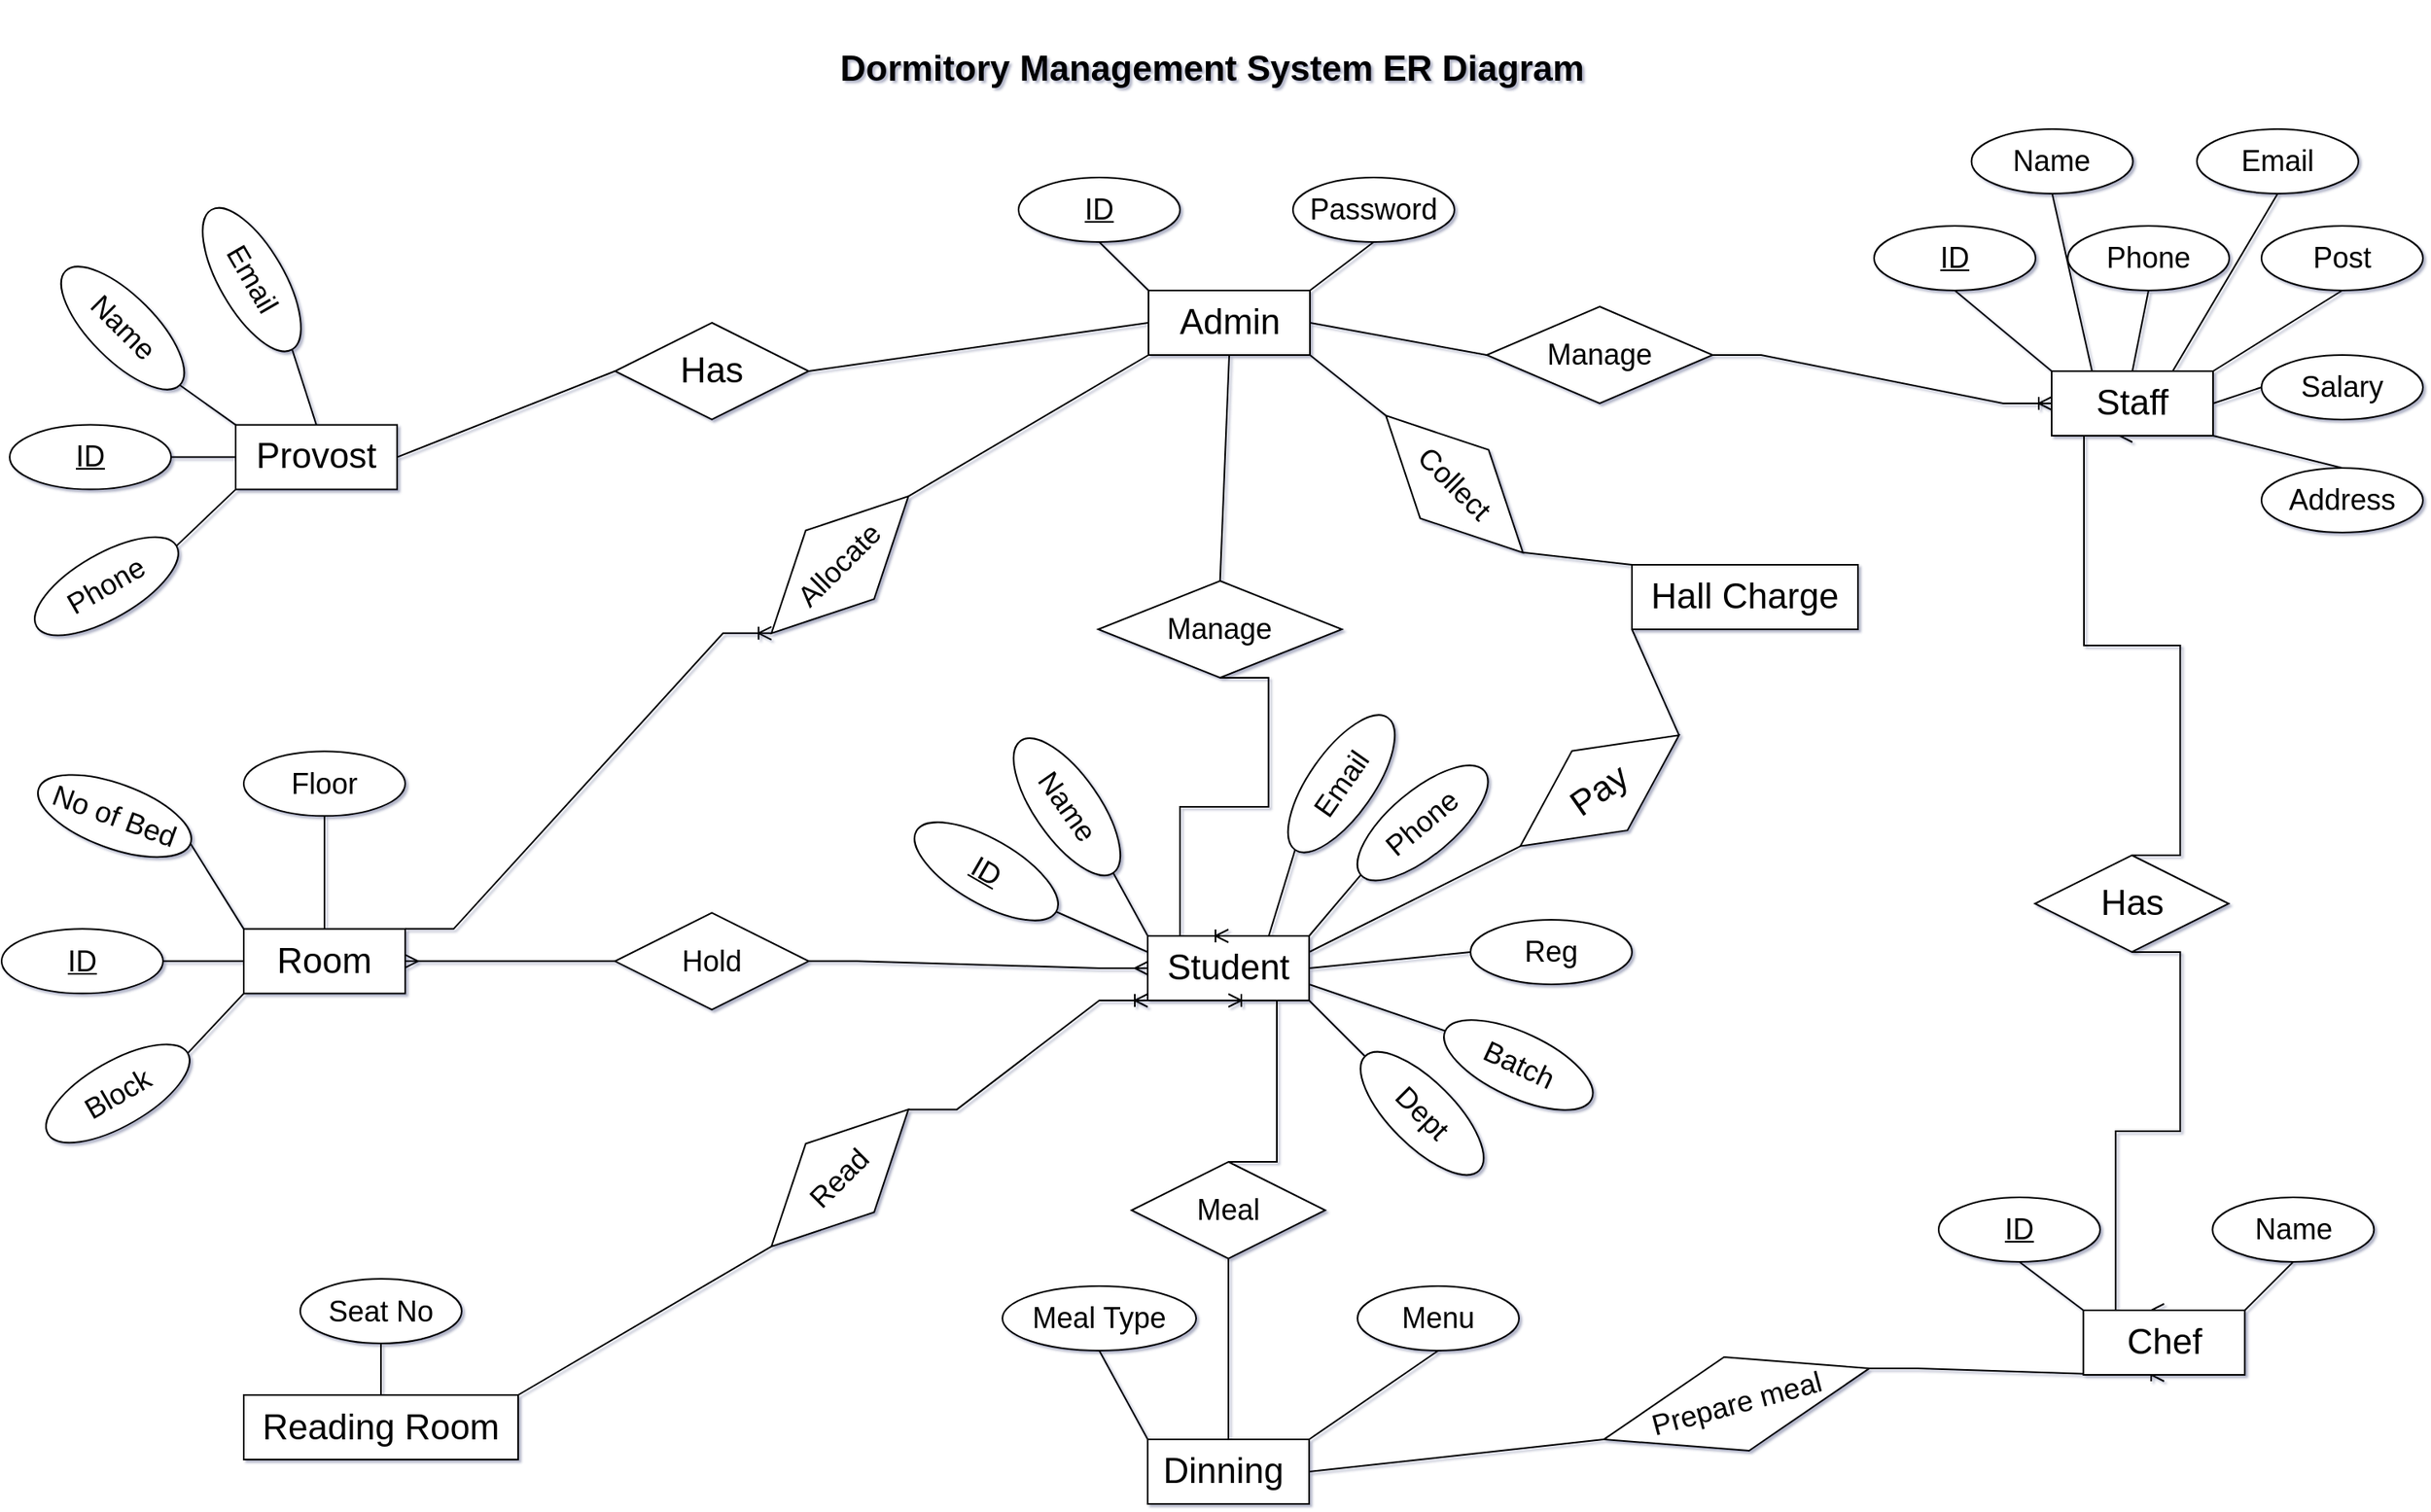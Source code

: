 <mxfile version="20.8.10" type="device"><diagram id="R2lEEEUBdFMjLlhIrx00" name="Page-1"><mxGraphModel dx="1985" dy="1075" grid="1" gridSize="10" guides="1" tooltips="1" connect="1" arrows="1" fold="1" page="1" pageScale="1" pageWidth="850" pageHeight="1100" background="#ffffff" math="0" shadow="1" extFonts="Permanent Marker^https://fonts.googleapis.com/css?family=Permanent+Marker"><root><mxCell id="0"/><mxCell id="1" parent="0"/><mxCell id="vmOcX7wyVVu0I0GaRcEc-2" value="Dormitory Management System ER Diagram" style="text;align=center;fontStyle=1;verticalAlign=middle;spacingLeft=3;spacingRight=3;strokeColor=none;rotatable=0;points=[[0,0.5],[1,0.5]];portConstraint=eastwest;fontSize=22;" vertex="1" parent="1"><mxGeometry x="600" y="20" width="480" height="80" as="geometry"/></mxCell><mxCell id="vmOcX7wyVVu0I0GaRcEc-7" value="Student" style="whiteSpace=wrap;html=1;align=center;fontSize=22;" vertex="1" parent="1"><mxGeometry x="800" y="600" width="100" height="40" as="geometry"/></mxCell><mxCell id="vmOcX7wyVVu0I0GaRcEc-8" value="Hall Charge" style="whiteSpace=wrap;html=1;align=center;fontSize=22;" vertex="1" parent="1"><mxGeometry x="1100" y="370" width="140" height="40" as="geometry"/></mxCell><mxCell id="vmOcX7wyVVu0I0GaRcEc-17" value="Collect" style="shape=rhombus;perimeter=rhombusPerimeter;whiteSpace=wrap;html=1;align=center;fontSize=18;rotation=45;" vertex="1" parent="1"><mxGeometry x="930" y="290" width="120" height="60" as="geometry"/></mxCell><mxCell id="vmOcX7wyVVu0I0GaRcEc-18" value="Hold" style="shape=rhombus;perimeter=rhombusPerimeter;whiteSpace=wrap;html=1;align=center;fontSize=18;" vertex="1" parent="1"><mxGeometry x="470" y="585.68" width="120" height="60" as="geometry"/></mxCell><mxCell id="vmOcX7wyVVu0I0GaRcEc-19" value="Allocate" style="shape=rhombus;perimeter=rhombusPerimeter;whiteSpace=wrap;html=1;align=center;fontSize=18;rotation=-45;" vertex="1" parent="1"><mxGeometry x="549.34" y="340" width="120" height="60" as="geometry"/></mxCell><mxCell id="vmOcX7wyVVu0I0GaRcEc-21" value="Has" style="shape=rhombus;perimeter=rhombusPerimeter;whiteSpace=wrap;html=1;align=center;fontSize=22;rotation=0;" vertex="1" parent="1"><mxGeometry x="470" y="220" width="120" height="60" as="geometry"/></mxCell><mxCell id="vmOcX7wyVVu0I0GaRcEc-22" value="Manage" style="shape=rhombus;perimeter=rhombusPerimeter;whiteSpace=wrap;html=1;align=center;fontSize=18;" vertex="1" parent="1"><mxGeometry x="1010" y="210" width="140" height="60" as="geometry"/></mxCell><mxCell id="vmOcX7wyVVu0I0GaRcEc-23" value="Has" style="shape=rhombus;perimeter=rhombusPerimeter;whiteSpace=wrap;html=1;align=center;fontSize=22;" vertex="1" parent="1"><mxGeometry x="1349.66" y="550" width="120" height="60" as="geometry"/></mxCell><mxCell id="vmOcX7wyVVu0I0GaRcEc-24" value="Prepare meal" style="shape=rhombus;perimeter=rhombusPerimeter;whiteSpace=wrap;html=1;align=center;fontSize=18;rotation=-15;" vertex="1" parent="1"><mxGeometry x="1079.66" y="860" width="170.34" height="60" as="geometry"/></mxCell><mxCell id="vmOcX7wyVVu0I0GaRcEc-25" value="Meal" style="shape=rhombus;perimeter=rhombusPerimeter;whiteSpace=wrap;html=1;align=center;fontSize=18;" vertex="1" parent="1"><mxGeometry x="790" y="740" width="120" height="60" as="geometry"/></mxCell><mxCell id="vmOcX7wyVVu0I0GaRcEc-26" value="Read" style="shape=rhombus;perimeter=rhombusPerimeter;whiteSpace=wrap;html=1;align=center;fontSize=18;rotation=-45;" vertex="1" parent="1"><mxGeometry x="549.34" y="720" width="120" height="60" as="geometry"/></mxCell><mxCell id="vmOcX7wyVVu0I0GaRcEc-27" value="Pay" style="shape=rhombus;perimeter=rhombusPerimeter;whiteSpace=wrap;html=1;align=center;fontSize=22;rotation=-35;" vertex="1" parent="1"><mxGeometry x="1020" y="480" width="120" height="60" as="geometry"/></mxCell><mxCell id="vmOcX7wyVVu0I0GaRcEc-28" value="Manage" style="shape=rhombus;perimeter=rhombusPerimeter;whiteSpace=wrap;html=1;align=center;fontSize=18;" vertex="1" parent="1"><mxGeometry x="769.34" y="380" width="151" height="60" as="geometry"/></mxCell><mxCell id="vmOcX7wyVVu0I0GaRcEc-30" value="" style="endArrow=none;html=1;rounded=0;fontSize=22;exitX=0.5;exitY=1;exitDx=0;exitDy=0;entryX=0.5;entryY=0;entryDx=0;entryDy=0;" edge="1" parent="1" source="vmOcX7wyVVu0I0GaRcEc-3" target="vmOcX7wyVVu0I0GaRcEc-28"><mxGeometry relative="1" as="geometry"><mxPoint x="440" y="390" as="sourcePoint"/><mxPoint x="600" y="390" as="targetPoint"/></mxGeometry></mxCell><mxCell id="vmOcX7wyVVu0I0GaRcEc-33" value="" style="endArrow=none;html=1;rounded=0;fontSize=18;exitX=1;exitY=0.5;exitDx=0;exitDy=0;entryX=0;entryY=0.5;entryDx=0;entryDy=0;" edge="1" parent="1" source="vmOcX7wyVVu0I0GaRcEc-3" target="vmOcX7wyVVu0I0GaRcEc-22"><mxGeometry relative="1" as="geometry"><mxPoint x="650" y="260" as="sourcePoint"/><mxPoint x="760" y="260" as="targetPoint"/></mxGeometry></mxCell><mxCell id="vmOcX7wyVVu0I0GaRcEc-35" value="" style="edgeStyle=entityRelationEdgeStyle;fontSize=12;html=1;endArrow=ERoneToMany;rounded=0;entryX=0.5;entryY=0;entryDx=0;entryDy=0;exitX=0.5;exitY=1;exitDx=0;exitDy=0;" edge="1" parent="1" source="vmOcX7wyVVu0I0GaRcEc-28" target="vmOcX7wyVVu0I0GaRcEc-7"><mxGeometry width="100" height="100" relative="1" as="geometry"><mxPoint x="590" y="510" as="sourcePoint"/><mxPoint x="690" y="410" as="targetPoint"/></mxGeometry></mxCell><mxCell id="vmOcX7wyVVu0I0GaRcEc-36" value="" style="edgeStyle=entityRelationEdgeStyle;fontSize=12;html=1;endArrow=ERoneToMany;rounded=0;entryX=0;entryY=0.5;entryDx=0;entryDy=0;" edge="1" parent="1" source="vmOcX7wyVVu0I0GaRcEc-22" target="vmOcX7wyVVu0I0GaRcEc-4"><mxGeometry width="100" height="100" relative="1" as="geometry"><mxPoint x="890" y="400" as="sourcePoint"/><mxPoint x="990" y="300" as="targetPoint"/></mxGeometry></mxCell><mxCell id="vmOcX7wyVVu0I0GaRcEc-38" value="" style="edgeStyle=entityRelationEdgeStyle;fontSize=12;html=1;endArrow=ERmany;rounded=0;entryX=0.5;entryY=1;entryDx=0;entryDy=0;exitX=0.5;exitY=0;exitDx=0;exitDy=0;" edge="1" parent="1" source="vmOcX7wyVVu0I0GaRcEc-23" target="vmOcX7wyVVu0I0GaRcEc-4"><mxGeometry width="100" height="100" relative="1" as="geometry"><mxPoint x="690" y="570" as="sourcePoint"/><mxPoint x="790" y="470" as="targetPoint"/></mxGeometry></mxCell><mxCell id="vmOcX7wyVVu0I0GaRcEc-41" value="" style="endArrow=none;html=1;rounded=0;fontSize=18;entryX=0;entryY=0.5;entryDx=0;entryDy=0;exitX=1;exitY=0.5;exitDx=0;exitDy=0;" edge="1" parent="1" source="vmOcX7wyVVu0I0GaRcEc-5" target="vmOcX7wyVVu0I0GaRcEc-21"><mxGeometry relative="1" as="geometry"><mxPoint x="340" y="300" as="sourcePoint"/><mxPoint x="410" y="300" as="targetPoint"/></mxGeometry></mxCell><mxCell id="vmOcX7wyVVu0I0GaRcEc-43" value="" style="endArrow=none;html=1;rounded=0;fontSize=18;entryX=0;entryY=0.5;entryDx=0;entryDy=0;exitX=1;exitY=0.5;exitDx=0;exitDy=0;" edge="1" parent="1" source="vmOcX7wyVVu0I0GaRcEc-21" target="vmOcX7wyVVu0I0GaRcEc-3"><mxGeometry relative="1" as="geometry"><mxPoint x="590" y="280" as="sourcePoint"/><mxPoint x="750" y="280" as="targetPoint"/></mxGeometry></mxCell><mxCell id="vmOcX7wyVVu0I0GaRcEc-44" value="" style="edgeStyle=entityRelationEdgeStyle;fontSize=12;html=1;endArrow=ERmany;rounded=0;entryX=0;entryY=0.5;entryDx=0;entryDy=0;exitX=1;exitY=0.5;exitDx=0;exitDy=0;" edge="1" parent="1" source="vmOcX7wyVVu0I0GaRcEc-18" target="vmOcX7wyVVu0I0GaRcEc-7"><mxGeometry width="100" height="100" relative="1" as="geometry"><mxPoint x="740" y="760" as="sourcePoint"/><mxPoint x="840" y="660" as="targetPoint"/></mxGeometry></mxCell><mxCell id="vmOcX7wyVVu0I0GaRcEc-45" value="" style="edgeStyle=entityRelationEdgeStyle;fontSize=12;html=1;endArrow=ERmany;rounded=0;entryX=1;entryY=0.5;entryDx=0;entryDy=0;exitX=0;exitY=0.5;exitDx=0;exitDy=0;" edge="1" parent="1" source="vmOcX7wyVVu0I0GaRcEc-18" target="vmOcX7wyVVu0I0GaRcEc-6"><mxGeometry width="100" height="100" relative="1" as="geometry"><mxPoint x="740" y="760" as="sourcePoint"/><mxPoint x="840" y="660" as="targetPoint"/></mxGeometry></mxCell><mxCell id="vmOcX7wyVVu0I0GaRcEc-46" value="" style="edgeStyle=entityRelationEdgeStyle;fontSize=12;html=1;endArrow=ERmany;rounded=0;entryX=0.5;entryY=0;entryDx=0;entryDy=0;exitX=0.5;exitY=1;exitDx=0;exitDy=0;" edge="1" parent="1" source="vmOcX7wyVVu0I0GaRcEc-23" target="vmOcX7wyVVu0I0GaRcEc-13"><mxGeometry width="100" height="100" relative="1" as="geometry"><mxPoint x="740" y="760" as="sourcePoint"/><mxPoint x="840" y="660" as="targetPoint"/></mxGeometry></mxCell><mxCell id="vmOcX7wyVVu0I0GaRcEc-48" value="" style="endArrow=none;html=1;rounded=0;fontSize=18;exitX=1;exitY=0;exitDx=0;exitDy=0;entryX=0;entryY=0.5;entryDx=0;entryDy=0;" edge="1" parent="1" source="vmOcX7wyVVu0I0GaRcEc-11" target="vmOcX7wyVVu0I0GaRcEc-26"><mxGeometry relative="1" as="geometry"><mxPoint x="710" y="710" as="sourcePoint"/><mxPoint x="870" y="710" as="targetPoint"/></mxGeometry></mxCell><mxCell id="vmOcX7wyVVu0I0GaRcEc-49" value="" style="endArrow=none;html=1;rounded=0;fontSize=18;entryX=0.5;entryY=1;entryDx=0;entryDy=0;exitX=0.5;exitY=0;exitDx=0;exitDy=0;" edge="1" parent="1" source="vmOcX7wyVVu0I0GaRcEc-12" target="vmOcX7wyVVu0I0GaRcEc-25"><mxGeometry relative="1" as="geometry"><mxPoint x="600" y="920" as="sourcePoint"/><mxPoint x="870" y="710" as="targetPoint"/></mxGeometry></mxCell><mxCell id="vmOcX7wyVVu0I0GaRcEc-51" value="" style="edgeStyle=entityRelationEdgeStyle;fontSize=12;html=1;endArrow=ERoneToMany;rounded=0;exitX=0.5;exitY=0;exitDx=0;exitDy=0;entryX=0.5;entryY=1;entryDx=0;entryDy=0;" edge="1" parent="1" source="vmOcX7wyVVu0I0GaRcEc-25" target="vmOcX7wyVVu0I0GaRcEc-7"><mxGeometry width="100" height="100" relative="1" as="geometry"><mxPoint x="740" y="760" as="sourcePoint"/><mxPoint x="600" y="660" as="targetPoint"/></mxGeometry></mxCell><mxCell id="vmOcX7wyVVu0I0GaRcEc-52" value="" style="edgeStyle=entityRelationEdgeStyle;fontSize=12;html=1;endArrow=ERoneToMany;rounded=0;entryX=0;entryY=1;entryDx=0;entryDy=0;exitX=1;exitY=0.5;exitDx=0;exitDy=0;" edge="1" parent="1" source="vmOcX7wyVVu0I0GaRcEc-26" target="vmOcX7wyVVu0I0GaRcEc-7"><mxGeometry width="100" height="100" relative="1" as="geometry"><mxPoint x="740" y="760" as="sourcePoint"/><mxPoint x="840" y="660" as="targetPoint"/></mxGeometry></mxCell><mxCell id="vmOcX7wyVVu0I0GaRcEc-53" value="" style="endArrow=none;html=1;rounded=0;fontSize=18;exitX=1;exitY=0.5;exitDx=0;exitDy=0;entryX=0;entryY=0.5;entryDx=0;entryDy=0;" edge="1" parent="1" source="vmOcX7wyVVu0I0GaRcEc-12" target="vmOcX7wyVVu0I0GaRcEc-24"><mxGeometry relative="1" as="geometry"><mxPoint x="710" y="710" as="sourcePoint"/><mxPoint x="870" y="710" as="targetPoint"/></mxGeometry></mxCell><mxCell id="vmOcX7wyVVu0I0GaRcEc-54" value="" style="edgeStyle=entityRelationEdgeStyle;fontSize=12;html=1;endArrow=ERoneToMany;rounded=0;exitX=1;exitY=0.5;exitDx=0;exitDy=0;entryX=0.5;entryY=1;entryDx=0;entryDy=0;" edge="1" parent="1" source="vmOcX7wyVVu0I0GaRcEc-24" target="vmOcX7wyVVu0I0GaRcEc-13"><mxGeometry width="100" height="100" relative="1" as="geometry"><mxPoint x="740" y="760" as="sourcePoint"/><mxPoint x="990" y="870" as="targetPoint"/></mxGeometry></mxCell><mxCell id="vmOcX7wyVVu0I0GaRcEc-55" value="" style="endArrow=none;html=1;rounded=0;fontSize=18;exitX=1;exitY=1;exitDx=0;exitDy=0;entryX=0;entryY=0.5;entryDx=0;entryDy=0;" edge="1" parent="1" source="vmOcX7wyVVu0I0GaRcEc-3" target="vmOcX7wyVVu0I0GaRcEc-17"><mxGeometry relative="1" as="geometry"><mxPoint x="710" y="460" as="sourcePoint"/><mxPoint x="870" y="460" as="targetPoint"/></mxGeometry></mxCell><mxCell id="vmOcX7wyVVu0I0GaRcEc-56" value="" style="endArrow=none;html=1;rounded=0;fontSize=18;entryX=0;entryY=0;entryDx=0;entryDy=0;exitX=1;exitY=0.5;exitDx=0;exitDy=0;" edge="1" parent="1" source="vmOcX7wyVVu0I0GaRcEc-17" target="vmOcX7wyVVu0I0GaRcEc-8"><mxGeometry relative="1" as="geometry"><mxPoint x="790" y="400" as="sourcePoint"/><mxPoint x="950" y="400" as="targetPoint"/></mxGeometry></mxCell><mxCell id="vmOcX7wyVVu0I0GaRcEc-57" value="" style="endArrow=none;html=1;rounded=0;fontSize=18;exitX=1;exitY=0.25;exitDx=0;exitDy=0;entryX=0;entryY=0.5;entryDx=0;entryDy=0;" edge="1" parent="1" source="vmOcX7wyVVu0I0GaRcEc-7" target="vmOcX7wyVVu0I0GaRcEc-27"><mxGeometry relative="1" as="geometry"><mxPoint x="710" y="460" as="sourcePoint"/><mxPoint x="870" y="460" as="targetPoint"/></mxGeometry></mxCell><mxCell id="vmOcX7wyVVu0I0GaRcEc-58" value="" style="endArrow=none;html=1;rounded=0;fontSize=18;exitX=1;exitY=0.5;exitDx=0;exitDy=0;entryX=0;entryY=1;entryDx=0;entryDy=0;" edge="1" parent="1" source="vmOcX7wyVVu0I0GaRcEc-27" target="vmOcX7wyVVu0I0GaRcEc-8"><mxGeometry relative="1" as="geometry"><mxPoint x="710" y="460" as="sourcePoint"/><mxPoint x="870" y="460" as="targetPoint"/></mxGeometry></mxCell><mxCell id="vmOcX7wyVVu0I0GaRcEc-59" value="" style="endArrow=none;html=1;rounded=0;fontSize=18;entryX=0;entryY=1;entryDx=0;entryDy=0;exitX=1;exitY=0.5;exitDx=0;exitDy=0;" edge="1" parent="1" source="vmOcX7wyVVu0I0GaRcEc-19" target="vmOcX7wyVVu0I0GaRcEc-3"><mxGeometry relative="1" as="geometry"><mxPoint x="710" y="460" as="sourcePoint"/><mxPoint x="870" y="460" as="targetPoint"/></mxGeometry></mxCell><mxCell id="vmOcX7wyVVu0I0GaRcEc-60" value="" style="edgeStyle=entityRelationEdgeStyle;fontSize=12;html=1;endArrow=ERoneToMany;rounded=0;exitX=1;exitY=0;exitDx=0;exitDy=0;entryX=0;entryY=0.5;entryDx=0;entryDy=0;" edge="1" parent="1" source="vmOcX7wyVVu0I0GaRcEc-6" target="vmOcX7wyVVu0I0GaRcEc-19"><mxGeometry width="100" height="100" relative="1" as="geometry"><mxPoint x="740" y="510" as="sourcePoint"/><mxPoint x="840" y="410" as="targetPoint"/></mxGeometry></mxCell><mxCell id="vmOcX7wyVVu0I0GaRcEc-62" value="ID" style="ellipse;whiteSpace=wrap;html=1;align=center;fontStyle=4;fontSize=18;rotation=30;" vertex="1" parent="1"><mxGeometry x="650" y="540" width="100" height="40" as="geometry"/></mxCell><mxCell id="vmOcX7wyVVu0I0GaRcEc-73" value="Name" style="ellipse;whiteSpace=wrap;html=1;align=center;fontSize=18;rotation=55;" vertex="1" parent="1"><mxGeometry x="700" y="500" width="100" height="40" as="geometry"/></mxCell><mxCell id="vmOcX7wyVVu0I0GaRcEc-74" value="Phone" style="ellipse;whiteSpace=wrap;html=1;align=center;fontSize=18;rotation=-40;" vertex="1" parent="1"><mxGeometry x="920.34" y="510" width="100" height="40" as="geometry"/></mxCell><mxCell id="vmOcX7wyVVu0I0GaRcEc-110" value="Batch" style="ellipse;whiteSpace=wrap;html=1;align=center;fontSize=18;rotation=25;" vertex="1" parent="1"><mxGeometry x="979.66" y="660" width="100" height="40" as="geometry"/></mxCell><mxCell id="vmOcX7wyVVu0I0GaRcEc-111" value="Dept" style="ellipse;whiteSpace=wrap;html=1;align=center;fontSize=18;rotation=45;" vertex="1" parent="1"><mxGeometry x="920.0" y="690" width="100" height="40" as="geometry"/></mxCell><mxCell id="vmOcX7wyVVu0I0GaRcEc-112" value="Reg" style="ellipse;whiteSpace=wrap;html=1;align=center;fontSize=18;rotation=0;" vertex="1" parent="1"><mxGeometry x="1000" y="590" width="100" height="40" as="geometry"/></mxCell><mxCell id="vmOcX7wyVVu0I0GaRcEc-115" value="" style="endArrow=none;html=1;rounded=0;fontSize=18;exitX=1;exitY=0.5;exitDx=0;exitDy=0;entryX=0;entryY=0.25;entryDx=0;entryDy=0;" edge="1" parent="1" source="vmOcX7wyVVu0I0GaRcEc-62" target="vmOcX7wyVVu0I0GaRcEc-7"><mxGeometry relative="1" as="geometry"><mxPoint x="610" y="660" as="sourcePoint"/><mxPoint x="770" y="660" as="targetPoint"/></mxGeometry></mxCell><mxCell id="vmOcX7wyVVu0I0GaRcEc-116" value="" style="endArrow=none;html=1;rounded=0;fontSize=18;exitX=1;exitY=0.5;exitDx=0;exitDy=0;entryX=0;entryY=0;entryDx=0;entryDy=0;" edge="1" parent="1" source="vmOcX7wyVVu0I0GaRcEc-73" target="vmOcX7wyVVu0I0GaRcEc-7"><mxGeometry relative="1" as="geometry"><mxPoint x="560" y="660" as="sourcePoint"/><mxPoint x="720" y="660" as="targetPoint"/></mxGeometry></mxCell><mxCell id="vmOcX7wyVVu0I0GaRcEc-117" value="" style="endArrow=none;html=1;rounded=0;fontSize=18;exitX=0;exitY=0.5;exitDx=0;exitDy=0;entryX=0.75;entryY=0;entryDx=0;entryDy=0;" edge="1" parent="1" source="vmOcX7wyVVu0I0GaRcEc-289" target="vmOcX7wyVVu0I0GaRcEc-7"><mxGeometry relative="1" as="geometry"><mxPoint x="890" y="570" as="sourcePoint"/><mxPoint x="720" y="660" as="targetPoint"/></mxGeometry></mxCell><mxCell id="vmOcX7wyVVu0I0GaRcEc-118" value="" style="endArrow=none;html=1;rounded=0;fontSize=18;exitX=1;exitY=0;exitDx=0;exitDy=0;entryX=0;entryY=0.5;entryDx=0;entryDy=0;" edge="1" parent="1" source="vmOcX7wyVVu0I0GaRcEc-7" target="vmOcX7wyVVu0I0GaRcEc-74"><mxGeometry relative="1" as="geometry"><mxPoint x="560" y="660" as="sourcePoint"/><mxPoint x="720" y="660" as="targetPoint"/></mxGeometry></mxCell><mxCell id="vmOcX7wyVVu0I0GaRcEc-119" value="" style="endArrow=none;html=1;rounded=0;fontSize=18;entryX=0;entryY=0.5;entryDx=0;entryDy=0;exitX=1;exitY=0.5;exitDx=0;exitDy=0;" edge="1" parent="1" source="vmOcX7wyVVu0I0GaRcEc-7" target="vmOcX7wyVVu0I0GaRcEc-112"><mxGeometry relative="1" as="geometry"><mxPoint x="560" y="660" as="sourcePoint"/><mxPoint x="720" y="660" as="targetPoint"/></mxGeometry></mxCell><mxCell id="vmOcX7wyVVu0I0GaRcEc-120" value="" style="endArrow=none;html=1;rounded=0;fontSize=18;entryX=0;entryY=0.5;entryDx=0;entryDy=0;exitX=1;exitY=0.75;exitDx=0;exitDy=0;" edge="1" parent="1" source="vmOcX7wyVVu0I0GaRcEc-7" target="vmOcX7wyVVu0I0GaRcEc-110"><mxGeometry relative="1" as="geometry"><mxPoint x="560" y="660" as="sourcePoint"/><mxPoint x="720" y="660" as="targetPoint"/></mxGeometry></mxCell><mxCell id="vmOcX7wyVVu0I0GaRcEc-121" value="" style="endArrow=none;html=1;rounded=0;fontSize=18;exitX=1;exitY=1;exitDx=0;exitDy=0;entryX=0;entryY=0.5;entryDx=0;entryDy=0;" edge="1" parent="1" source="vmOcX7wyVVu0I0GaRcEc-7" target="vmOcX7wyVVu0I0GaRcEc-111"><mxGeometry relative="1" as="geometry"><mxPoint x="560" y="660" as="sourcePoint"/><mxPoint x="720" y="660" as="targetPoint"/></mxGeometry></mxCell><mxCell id="vmOcX7wyVVu0I0GaRcEc-123" value="" style="group" vertex="1" connectable="0" parent="1"><mxGeometry x="1250" y="100" width="340" height="250" as="geometry"/></mxCell><mxCell id="vmOcX7wyVVu0I0GaRcEc-4" value="Staff" style="whiteSpace=wrap;html=1;align=center;fontSize=22;" vertex="1" parent="vmOcX7wyVVu0I0GaRcEc-123"><mxGeometry x="110" y="150" width="100" height="40" as="geometry"/></mxCell><mxCell id="vmOcX7wyVVu0I0GaRcEc-61" value="ID" style="ellipse;whiteSpace=wrap;html=1;align=center;fontStyle=4;fontSize=18;" vertex="1" parent="vmOcX7wyVVu0I0GaRcEc-123"><mxGeometry y="60" width="100" height="40" as="geometry"/></mxCell><mxCell id="vmOcX7wyVVu0I0GaRcEc-65" value="Phone" style="ellipse;whiteSpace=wrap;html=1;align=center;fontSize=18;" vertex="1" parent="vmOcX7wyVVu0I0GaRcEc-123"><mxGeometry x="120" y="60" width="100" height="40" as="geometry"/></mxCell><mxCell id="vmOcX7wyVVu0I0GaRcEc-66" value="Post" style="ellipse;whiteSpace=wrap;html=1;align=center;fontSize=18;" vertex="1" parent="vmOcX7wyVVu0I0GaRcEc-123"><mxGeometry x="240" y="60" width="100" height="40" as="geometry"/></mxCell><mxCell id="vmOcX7wyVVu0I0GaRcEc-68" value="Email" style="ellipse;whiteSpace=wrap;html=1;align=center;fontSize=18;" vertex="1" parent="vmOcX7wyVVu0I0GaRcEc-123"><mxGeometry x="200" width="100" height="40" as="geometry"/></mxCell><mxCell id="vmOcX7wyVVu0I0GaRcEc-69" value="Salary" style="ellipse;whiteSpace=wrap;html=1;align=center;fontSize=18;rotation=0;" vertex="1" parent="vmOcX7wyVVu0I0GaRcEc-123"><mxGeometry x="240" y="140" width="100" height="40" as="geometry"/></mxCell><mxCell id="vmOcX7wyVVu0I0GaRcEc-70" value="Address" style="ellipse;whiteSpace=wrap;html=1;align=center;fontSize=18;" vertex="1" parent="vmOcX7wyVVu0I0GaRcEc-123"><mxGeometry x="240" y="210" width="100" height="40" as="geometry"/></mxCell><mxCell id="vmOcX7wyVVu0I0GaRcEc-86" value="Name" style="ellipse;whiteSpace=wrap;html=1;align=center;fontSize=18;" vertex="1" parent="vmOcX7wyVVu0I0GaRcEc-123"><mxGeometry x="60.34" width="100" height="40" as="geometry"/></mxCell><mxCell id="vmOcX7wyVVu0I0GaRcEc-103" value="" style="endArrow=none;html=1;rounded=0;fontSize=18;exitX=0.5;exitY=1;exitDx=0;exitDy=0;entryX=0;entryY=0;entryDx=0;entryDy=0;" edge="1" parent="vmOcX7wyVVu0I0GaRcEc-123" source="vmOcX7wyVVu0I0GaRcEc-61" target="vmOcX7wyVVu0I0GaRcEc-4"><mxGeometry relative="1" as="geometry"><mxPoint x="90" y="120" as="sourcePoint"/><mxPoint x="250" y="120" as="targetPoint"/></mxGeometry></mxCell><mxCell id="vmOcX7wyVVu0I0GaRcEc-104" value="" style="endArrow=none;html=1;rounded=0;fontSize=18;exitX=0.5;exitY=1;exitDx=0;exitDy=0;entryX=0.25;entryY=0;entryDx=0;entryDy=0;" edge="1" parent="vmOcX7wyVVu0I0GaRcEc-123" source="vmOcX7wyVVu0I0GaRcEc-86" target="vmOcX7wyVVu0I0GaRcEc-4"><mxGeometry relative="1" as="geometry"><mxPoint x="90" y="120" as="sourcePoint"/><mxPoint x="250" y="120" as="targetPoint"/></mxGeometry></mxCell><mxCell id="vmOcX7wyVVu0I0GaRcEc-105" value="" style="endArrow=none;html=1;rounded=0;fontSize=18;exitX=0.5;exitY=1;exitDx=0;exitDy=0;entryX=0.5;entryY=0;entryDx=0;entryDy=0;" edge="1" parent="vmOcX7wyVVu0I0GaRcEc-123" source="vmOcX7wyVVu0I0GaRcEc-65" target="vmOcX7wyVVu0I0GaRcEc-4"><mxGeometry relative="1" as="geometry"><mxPoint x="90" y="120" as="sourcePoint"/><mxPoint x="250" y="120" as="targetPoint"/></mxGeometry></mxCell><mxCell id="vmOcX7wyVVu0I0GaRcEc-106" value="" style="endArrow=none;html=1;rounded=0;fontSize=18;entryX=0.5;entryY=1;entryDx=0;entryDy=0;exitX=1;exitY=0;exitDx=0;exitDy=0;" edge="1" parent="vmOcX7wyVVu0I0GaRcEc-123" source="vmOcX7wyVVu0I0GaRcEc-4" target="vmOcX7wyVVu0I0GaRcEc-66"><mxGeometry relative="1" as="geometry"><mxPoint x="90" y="120" as="sourcePoint"/><mxPoint x="250" y="120" as="targetPoint"/></mxGeometry></mxCell><mxCell id="vmOcX7wyVVu0I0GaRcEc-107" value="" style="endArrow=none;html=1;rounded=0;fontSize=18;entryX=0.5;entryY=1;entryDx=0;entryDy=0;exitX=0.75;exitY=0;exitDx=0;exitDy=0;" edge="1" parent="vmOcX7wyVVu0I0GaRcEc-123" source="vmOcX7wyVVu0I0GaRcEc-4" target="vmOcX7wyVVu0I0GaRcEc-68"><mxGeometry relative="1" as="geometry"><mxPoint x="90" y="120" as="sourcePoint"/><mxPoint x="250" y="120" as="targetPoint"/></mxGeometry></mxCell><mxCell id="vmOcX7wyVVu0I0GaRcEc-108" value="" style="endArrow=none;html=1;rounded=0;fontSize=18;exitX=1;exitY=0.5;exitDx=0;exitDy=0;entryX=0;entryY=0.5;entryDx=0;entryDy=0;" edge="1" parent="vmOcX7wyVVu0I0GaRcEc-123" source="vmOcX7wyVVu0I0GaRcEc-4" target="vmOcX7wyVVu0I0GaRcEc-69"><mxGeometry relative="1" as="geometry"><mxPoint x="150" y="230" as="sourcePoint"/><mxPoint x="310" y="230" as="targetPoint"/></mxGeometry></mxCell><mxCell id="vmOcX7wyVVu0I0GaRcEc-109" value="" style="endArrow=none;html=1;rounded=0;fontSize=18;exitX=1;exitY=1;exitDx=0;exitDy=0;entryX=0.5;entryY=0;entryDx=0;entryDy=0;" edge="1" parent="vmOcX7wyVVu0I0GaRcEc-123" source="vmOcX7wyVVu0I0GaRcEc-4" target="vmOcX7wyVVu0I0GaRcEc-70"><mxGeometry relative="1" as="geometry"><mxPoint x="150" y="230" as="sourcePoint"/><mxPoint x="310" y="230" as="targetPoint"/></mxGeometry></mxCell><mxCell id="vmOcX7wyVVu0I0GaRcEc-128" value="" style="group" vertex="1" connectable="0" parent="1"><mxGeometry x="95" y="139.999" width="240" height="285.622" as="geometry"/></mxCell><mxCell id="vmOcX7wyVVu0I0GaRcEc-5" value="Provost" style="whiteSpace=wrap;html=1;align=center;fontSize=22;" vertex="1" parent="vmOcX7wyVVu0I0GaRcEc-128"><mxGeometry x="140" y="143.301" width="100" height="40" as="geometry"/></mxCell><mxCell id="vmOcX7wyVVu0I0GaRcEc-63" value="ID" style="ellipse;whiteSpace=wrap;html=1;align=center;fontStyle=4;fontSize=18;" vertex="1" parent="vmOcX7wyVVu0I0GaRcEc-128"><mxGeometry y="143.301" width="100" height="40" as="geometry"/></mxCell><mxCell id="vmOcX7wyVVu0I0GaRcEc-87" value="Name" style="ellipse;whiteSpace=wrap;html=1;align=center;fontSize=18;rotation=45;" vertex="1" parent="vmOcX7wyVVu0I0GaRcEc-128"><mxGeometry x="20" y="63.301" width="100" height="40" as="geometry"/></mxCell><mxCell id="vmOcX7wyVVu0I0GaRcEc-88" value="Email" style="ellipse;whiteSpace=wrap;html=1;align=center;fontSize=18;rotation=60;" vertex="1" parent="vmOcX7wyVVu0I0GaRcEc-128"><mxGeometry x="100" y="33.301" width="100" height="40" as="geometry"/></mxCell><mxCell id="vmOcX7wyVVu0I0GaRcEc-89" value="Phone" style="ellipse;whiteSpace=wrap;html=1;align=center;fontSize=18;rotation=-30;" vertex="1" parent="vmOcX7wyVVu0I0GaRcEc-128"><mxGeometry x="10" y="223.301" width="100" height="40" as="geometry"/></mxCell><mxCell id="vmOcX7wyVVu0I0GaRcEc-90" value="" style="endArrow=none;html=1;rounded=0;fontSize=18;exitX=1;exitY=0.5;exitDx=0;exitDy=0;entryX=0.5;entryY=0;entryDx=0;entryDy=0;" edge="1" parent="vmOcX7wyVVu0I0GaRcEc-128" source="vmOcX7wyVVu0I0GaRcEc-88" target="vmOcX7wyVVu0I0GaRcEc-5"><mxGeometry relative="1" as="geometry"><mxPoint x="170" y="103.301" as="sourcePoint"/><mxPoint x="330" y="103.301" as="targetPoint"/></mxGeometry></mxCell><mxCell id="vmOcX7wyVVu0I0GaRcEc-91" value="" style="endArrow=none;html=1;rounded=0;fontSize=18;exitX=1;exitY=0.5;exitDx=0;exitDy=0;entryX=0;entryY=0.5;entryDx=0;entryDy=0;" edge="1" parent="vmOcX7wyVVu0I0GaRcEc-128" source="vmOcX7wyVVu0I0GaRcEc-63" target="vmOcX7wyVVu0I0GaRcEc-5"><mxGeometry relative="1" as="geometry"><mxPoint x="120" y="163.301" as="sourcePoint"/><mxPoint x="280" y="163.301" as="targetPoint"/></mxGeometry></mxCell><mxCell id="vmOcX7wyVVu0I0GaRcEc-92" value="" style="endArrow=none;html=1;rounded=0;fontSize=18;exitX=1;exitY=0.5;exitDx=0;exitDy=0;entryX=0;entryY=0;entryDx=0;entryDy=0;" edge="1" parent="vmOcX7wyVVu0I0GaRcEc-128" source="vmOcX7wyVVu0I0GaRcEc-87" target="vmOcX7wyVVu0I0GaRcEc-5"><mxGeometry relative="1" as="geometry"><mxPoint x="120" y="163.301" as="sourcePoint"/><mxPoint x="280" y="163.301" as="targetPoint"/></mxGeometry></mxCell><mxCell id="vmOcX7wyVVu0I0GaRcEc-93" value="" style="endArrow=none;html=1;rounded=0;fontSize=18;exitX=1;exitY=0.5;exitDx=0;exitDy=0;entryX=0;entryY=1;entryDx=0;entryDy=0;" edge="1" parent="vmOcX7wyVVu0I0GaRcEc-128" source="vmOcX7wyVVu0I0GaRcEc-89" target="vmOcX7wyVVu0I0GaRcEc-5"><mxGeometry relative="1" as="geometry"><mxPoint x="120" y="163.301" as="sourcePoint"/><mxPoint x="280" y="163.301" as="targetPoint"/></mxGeometry></mxCell><mxCell id="vmOcX7wyVVu0I0GaRcEc-129" value="" style="group" vertex="1" connectable="0" parent="1"><mxGeometry x="90" y="485.68" width="250" height="254.321" as="geometry"/></mxCell><mxCell id="vmOcX7wyVVu0I0GaRcEc-6" value="Room" style="whiteSpace=wrap;html=1;align=center;fontSize=22;" vertex="1" parent="vmOcX7wyVVu0I0GaRcEc-129"><mxGeometry x="150" y="110" width="100" height="40" as="geometry"/></mxCell><mxCell id="vmOcX7wyVVu0I0GaRcEc-67" value="Floor" style="ellipse;whiteSpace=wrap;html=1;align=center;fontSize=18;" vertex="1" parent="vmOcX7wyVVu0I0GaRcEc-129"><mxGeometry x="150" width="100" height="40" as="geometry"/></mxCell><mxCell id="vmOcX7wyVVu0I0GaRcEc-83" value="ID" style="ellipse;whiteSpace=wrap;html=1;align=center;fontStyle=4;fontSize=18;" vertex="1" parent="vmOcX7wyVVu0I0GaRcEc-129"><mxGeometry y="110" width="100" height="40" as="geometry"/></mxCell><mxCell id="vmOcX7wyVVu0I0GaRcEc-84" value="No of Bed" style="ellipse;whiteSpace=wrap;html=1;align=center;fontSize=18;rotation=20;" vertex="1" parent="vmOcX7wyVVu0I0GaRcEc-129"><mxGeometry x="20" y="20" width="100" height="40" as="geometry"/></mxCell><mxCell id="vmOcX7wyVVu0I0GaRcEc-85" value="Block" style="ellipse;whiteSpace=wrap;html=1;align=center;fontSize=18;rotation=-30;" vertex="1" parent="vmOcX7wyVVu0I0GaRcEc-129"><mxGeometry x="22" y="192" width="100" height="40" as="geometry"/></mxCell><mxCell id="vmOcX7wyVVu0I0GaRcEc-94" value="" style="endArrow=none;html=1;rounded=0;fontSize=18;exitX=1;exitY=0.5;exitDx=0;exitDy=0;entryX=0;entryY=0.5;entryDx=0;entryDy=0;" edge="1" parent="vmOcX7wyVVu0I0GaRcEc-129" source="vmOcX7wyVVu0I0GaRcEc-83" target="vmOcX7wyVVu0I0GaRcEc-6"><mxGeometry relative="1" as="geometry"><mxPoint x="30" y="140" as="sourcePoint"/><mxPoint x="190" y="140" as="targetPoint"/></mxGeometry></mxCell><mxCell id="vmOcX7wyVVu0I0GaRcEc-95" value="" style="endArrow=none;html=1;rounded=0;fontSize=18;entryX=0;entryY=0;entryDx=0;entryDy=0;exitX=1;exitY=0.5;exitDx=0;exitDy=0;" edge="1" parent="vmOcX7wyVVu0I0GaRcEc-129" source="vmOcX7wyVVu0I0GaRcEc-84" target="vmOcX7wyVVu0I0GaRcEc-6"><mxGeometry relative="1" as="geometry"><mxPoint x="130" y="50" as="sourcePoint"/><mxPoint x="190" y="140" as="targetPoint"/></mxGeometry></mxCell><mxCell id="vmOcX7wyVVu0I0GaRcEc-96" value="" style="endArrow=none;html=1;rounded=0;fontSize=18;exitX=0.5;exitY=1;exitDx=0;exitDy=0;entryX=0.5;entryY=0;entryDx=0;entryDy=0;" edge="1" parent="vmOcX7wyVVu0I0GaRcEc-129" source="vmOcX7wyVVu0I0GaRcEc-67" target="vmOcX7wyVVu0I0GaRcEc-6"><mxGeometry relative="1" as="geometry"><mxPoint x="30" y="140" as="sourcePoint"/><mxPoint x="190" y="140" as="targetPoint"/></mxGeometry></mxCell><mxCell id="vmOcX7wyVVu0I0GaRcEc-97" value="" style="endArrow=none;html=1;rounded=0;fontSize=18;exitX=1;exitY=0.5;exitDx=0;exitDy=0;entryX=0;entryY=1;entryDx=0;entryDy=0;" edge="1" parent="vmOcX7wyVVu0I0GaRcEc-129" source="vmOcX7wyVVu0I0GaRcEc-85" target="vmOcX7wyVVu0I0GaRcEc-6"><mxGeometry relative="1" as="geometry"><mxPoint x="30" y="140" as="sourcePoint"/><mxPoint x="190" y="140" as="targetPoint"/></mxGeometry></mxCell><mxCell id="vmOcX7wyVVu0I0GaRcEc-131" value="" style="group" vertex="1" connectable="0" parent="1"><mxGeometry x="710" y="817" width="320" height="103" as="geometry"/></mxCell><mxCell id="vmOcX7wyVVu0I0GaRcEc-76" value="Meal Type" style="ellipse;whiteSpace=wrap;html=1;align=center;fontSize=18;" vertex="1" parent="vmOcX7wyVVu0I0GaRcEc-131"><mxGeometry width="120" height="40" as="geometry"/></mxCell><mxCell id="vmOcX7wyVVu0I0GaRcEc-77" value="Menu" style="ellipse;whiteSpace=wrap;html=1;align=center;fontSize=18;" vertex="1" parent="vmOcX7wyVVu0I0GaRcEc-131"><mxGeometry x="220" width="100" height="40" as="geometry"/></mxCell><mxCell id="vmOcX7wyVVu0I0GaRcEc-167" value="" style="group" vertex="1" connectable="0" parent="1"><mxGeometry x="1290" y="762" width="269.66" height="110" as="geometry"/></mxCell><mxCell id="vmOcX7wyVVu0I0GaRcEc-13" value="Chef" style="whiteSpace=wrap;html=1;align=center;fontSize=22;" vertex="1" parent="vmOcX7wyVVu0I0GaRcEc-167"><mxGeometry x="89.66" y="70" width="100" height="40" as="geometry"/></mxCell><mxCell id="vmOcX7wyVVu0I0GaRcEc-78" value="ID" style="ellipse;whiteSpace=wrap;html=1;align=center;fontStyle=4;fontSize=18;" vertex="1" parent="vmOcX7wyVVu0I0GaRcEc-167"><mxGeometry width="100" height="40" as="geometry"/></mxCell><mxCell id="vmOcX7wyVVu0I0GaRcEc-79" value="Name" style="ellipse;whiteSpace=wrap;html=1;align=center;fontSize=18;" vertex="1" parent="vmOcX7wyVVu0I0GaRcEc-167"><mxGeometry x="169.66" width="100" height="40" as="geometry"/></mxCell><mxCell id="vmOcX7wyVVu0I0GaRcEc-101" value="" style="endArrow=none;html=1;rounded=0;fontSize=18;exitX=0.5;exitY=1;exitDx=0;exitDy=0;entryX=0;entryY=0;entryDx=0;entryDy=0;" edge="1" parent="vmOcX7wyVVu0I0GaRcEc-167" source="vmOcX7wyVVu0I0GaRcEc-78" target="vmOcX7wyVVu0I0GaRcEc-13"><mxGeometry relative="1" as="geometry"><mxPoint x="19.66" y="30" as="sourcePoint"/><mxPoint x="179.66" y="30" as="targetPoint"/></mxGeometry></mxCell><mxCell id="vmOcX7wyVVu0I0GaRcEc-102" value="" style="endArrow=none;html=1;rounded=0;fontSize=18;entryX=0.5;entryY=1;entryDx=0;entryDy=0;exitX=1;exitY=0;exitDx=0;exitDy=0;" edge="1" parent="vmOcX7wyVVu0I0GaRcEc-167" source="vmOcX7wyVVu0I0GaRcEc-13" target="vmOcX7wyVVu0I0GaRcEc-79"><mxGeometry relative="1" as="geometry"><mxPoint x="19.66" y="30" as="sourcePoint"/><mxPoint x="179.66" y="30" as="targetPoint"/></mxGeometry></mxCell><mxCell id="vmOcX7wyVVu0I0GaRcEc-228" value="" style="group" vertex="1" connectable="0" parent="1"><mxGeometry x="720" y="130" width="270" height="110" as="geometry"/></mxCell><mxCell id="vmOcX7wyVVu0I0GaRcEc-3" value="Admin" style="whiteSpace=wrap;html=1;align=center;fontSize=22;" vertex="1" parent="vmOcX7wyVVu0I0GaRcEc-228"><mxGeometry x="80.5" y="70" width="100" height="40" as="geometry"/></mxCell><mxCell id="vmOcX7wyVVu0I0GaRcEc-124" value="ID" style="ellipse;whiteSpace=wrap;html=1;align=center;fontStyle=4;fontSize=18;" vertex="1" parent="vmOcX7wyVVu0I0GaRcEc-228"><mxGeometry width="100" height="40" as="geometry"/></mxCell><mxCell id="vmOcX7wyVVu0I0GaRcEc-125" value="Password" style="ellipse;whiteSpace=wrap;html=1;align=center;fontSize=18;" vertex="1" parent="vmOcX7wyVVu0I0GaRcEc-228"><mxGeometry x="170" width="100" height="40" as="geometry"/></mxCell><mxCell id="vmOcX7wyVVu0I0GaRcEc-126" value="" style="endArrow=none;html=1;rounded=0;fontSize=18;exitX=0.5;exitY=1;exitDx=0;exitDy=0;entryX=0;entryY=0;entryDx=0;entryDy=0;" edge="1" parent="vmOcX7wyVVu0I0GaRcEc-228" source="vmOcX7wyVVu0I0GaRcEc-124" target="vmOcX7wyVVu0I0GaRcEc-3"><mxGeometry relative="1" as="geometry"><mxPoint x="-10" as="sourcePoint"/><mxPoint x="150" as="targetPoint"/></mxGeometry></mxCell><mxCell id="vmOcX7wyVVu0I0GaRcEc-127" value="" style="endArrow=none;html=1;rounded=0;fontSize=18;entryX=0.5;entryY=1;entryDx=0;entryDy=0;exitX=1;exitY=0;exitDx=0;exitDy=0;" edge="1" parent="vmOcX7wyVVu0I0GaRcEc-228" source="vmOcX7wyVVu0I0GaRcEc-3" target="vmOcX7wyVVu0I0GaRcEc-125"><mxGeometry relative="1" as="geometry"><mxPoint x="-10" as="sourcePoint"/><mxPoint x="150" as="targetPoint"/></mxGeometry></mxCell><mxCell id="vmOcX7wyVVu0I0GaRcEc-12" value="Dinning&amp;nbsp;" style="whiteSpace=wrap;html=1;align=center;fontSize=22;" vertex="1" parent="1"><mxGeometry x="800" y="912" width="100" height="40" as="geometry"/></mxCell><mxCell id="vmOcX7wyVVu0I0GaRcEc-99" value="" style="endArrow=none;html=1;rounded=0;fontSize=18;exitX=0.5;exitY=1;exitDx=0;exitDy=0;entryX=0;entryY=0;entryDx=0;entryDy=0;" edge="1" parent="1" source="vmOcX7wyVVu0I0GaRcEc-76" target="vmOcX7wyVVu0I0GaRcEc-12"><mxGeometry relative="1" as="geometry"><mxPoint x="500" y="882" as="sourcePoint"/><mxPoint x="660" y="882" as="targetPoint"/></mxGeometry></mxCell><mxCell id="vmOcX7wyVVu0I0GaRcEc-100" value="" style="endArrow=none;html=1;rounded=0;fontSize=18;exitX=1;exitY=0;exitDx=0;exitDy=0;entryX=0.5;entryY=1;entryDx=0;entryDy=0;" edge="1" parent="1" source="vmOcX7wyVVu0I0GaRcEc-12" target="vmOcX7wyVVu0I0GaRcEc-77"><mxGeometry relative="1" as="geometry"><mxPoint x="500" y="882" as="sourcePoint"/><mxPoint x="660" y="882" as="targetPoint"/></mxGeometry></mxCell><mxCell id="vmOcX7wyVVu0I0GaRcEc-11" value="Reading Room" style="whiteSpace=wrap;html=1;align=center;fontSize=22;" vertex="1" parent="1"><mxGeometry x="240" y="884.5" width="170" height="40" as="geometry"/></mxCell><mxCell id="vmOcX7wyVVu0I0GaRcEc-82" value="Seat No" style="ellipse;whiteSpace=wrap;html=1;align=center;fontSize=18;" vertex="1" parent="1"><mxGeometry x="275" y="812.5" width="100" height="40" as="geometry"/></mxCell><mxCell id="vmOcX7wyVVu0I0GaRcEc-288" value="" style="endArrow=none;html=1;rounded=0;fontSize=18;exitX=0.5;exitY=1;exitDx=0;exitDy=0;entryX=0.5;entryY=0;entryDx=0;entryDy=0;" edge="1" parent="1" source="vmOcX7wyVVu0I0GaRcEc-82" target="vmOcX7wyVVu0I0GaRcEc-11"><mxGeometry relative="1" as="geometry"><mxPoint x="250" y="810" as="sourcePoint"/><mxPoint x="410" y="810" as="targetPoint"/></mxGeometry></mxCell><mxCell id="vmOcX7wyVVu0I0GaRcEc-289" value="Email" style="ellipse;whiteSpace=wrap;html=1;align=center;fontSize=18;rotation=-55;" vertex="1" parent="1"><mxGeometry x="870" y="485.68" width="100" height="40" as="geometry"/></mxCell></root></mxGraphModel></diagram></mxfile>